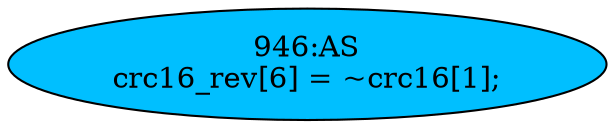 strict digraph "" {
	node [label="\N"];
	"946:AS"	 [ast="<pyverilog.vparser.ast.Assign object at 0x7f55d3d0f710>",
		def_var="['crc16_rev']",
		fillcolor=deepskyblue,
		label="946:AS
crc16_rev[6] = ~crc16[1];",
		statements="[]",
		style=filled,
		typ=Assign,
		use_var="['crc16']"];
}
